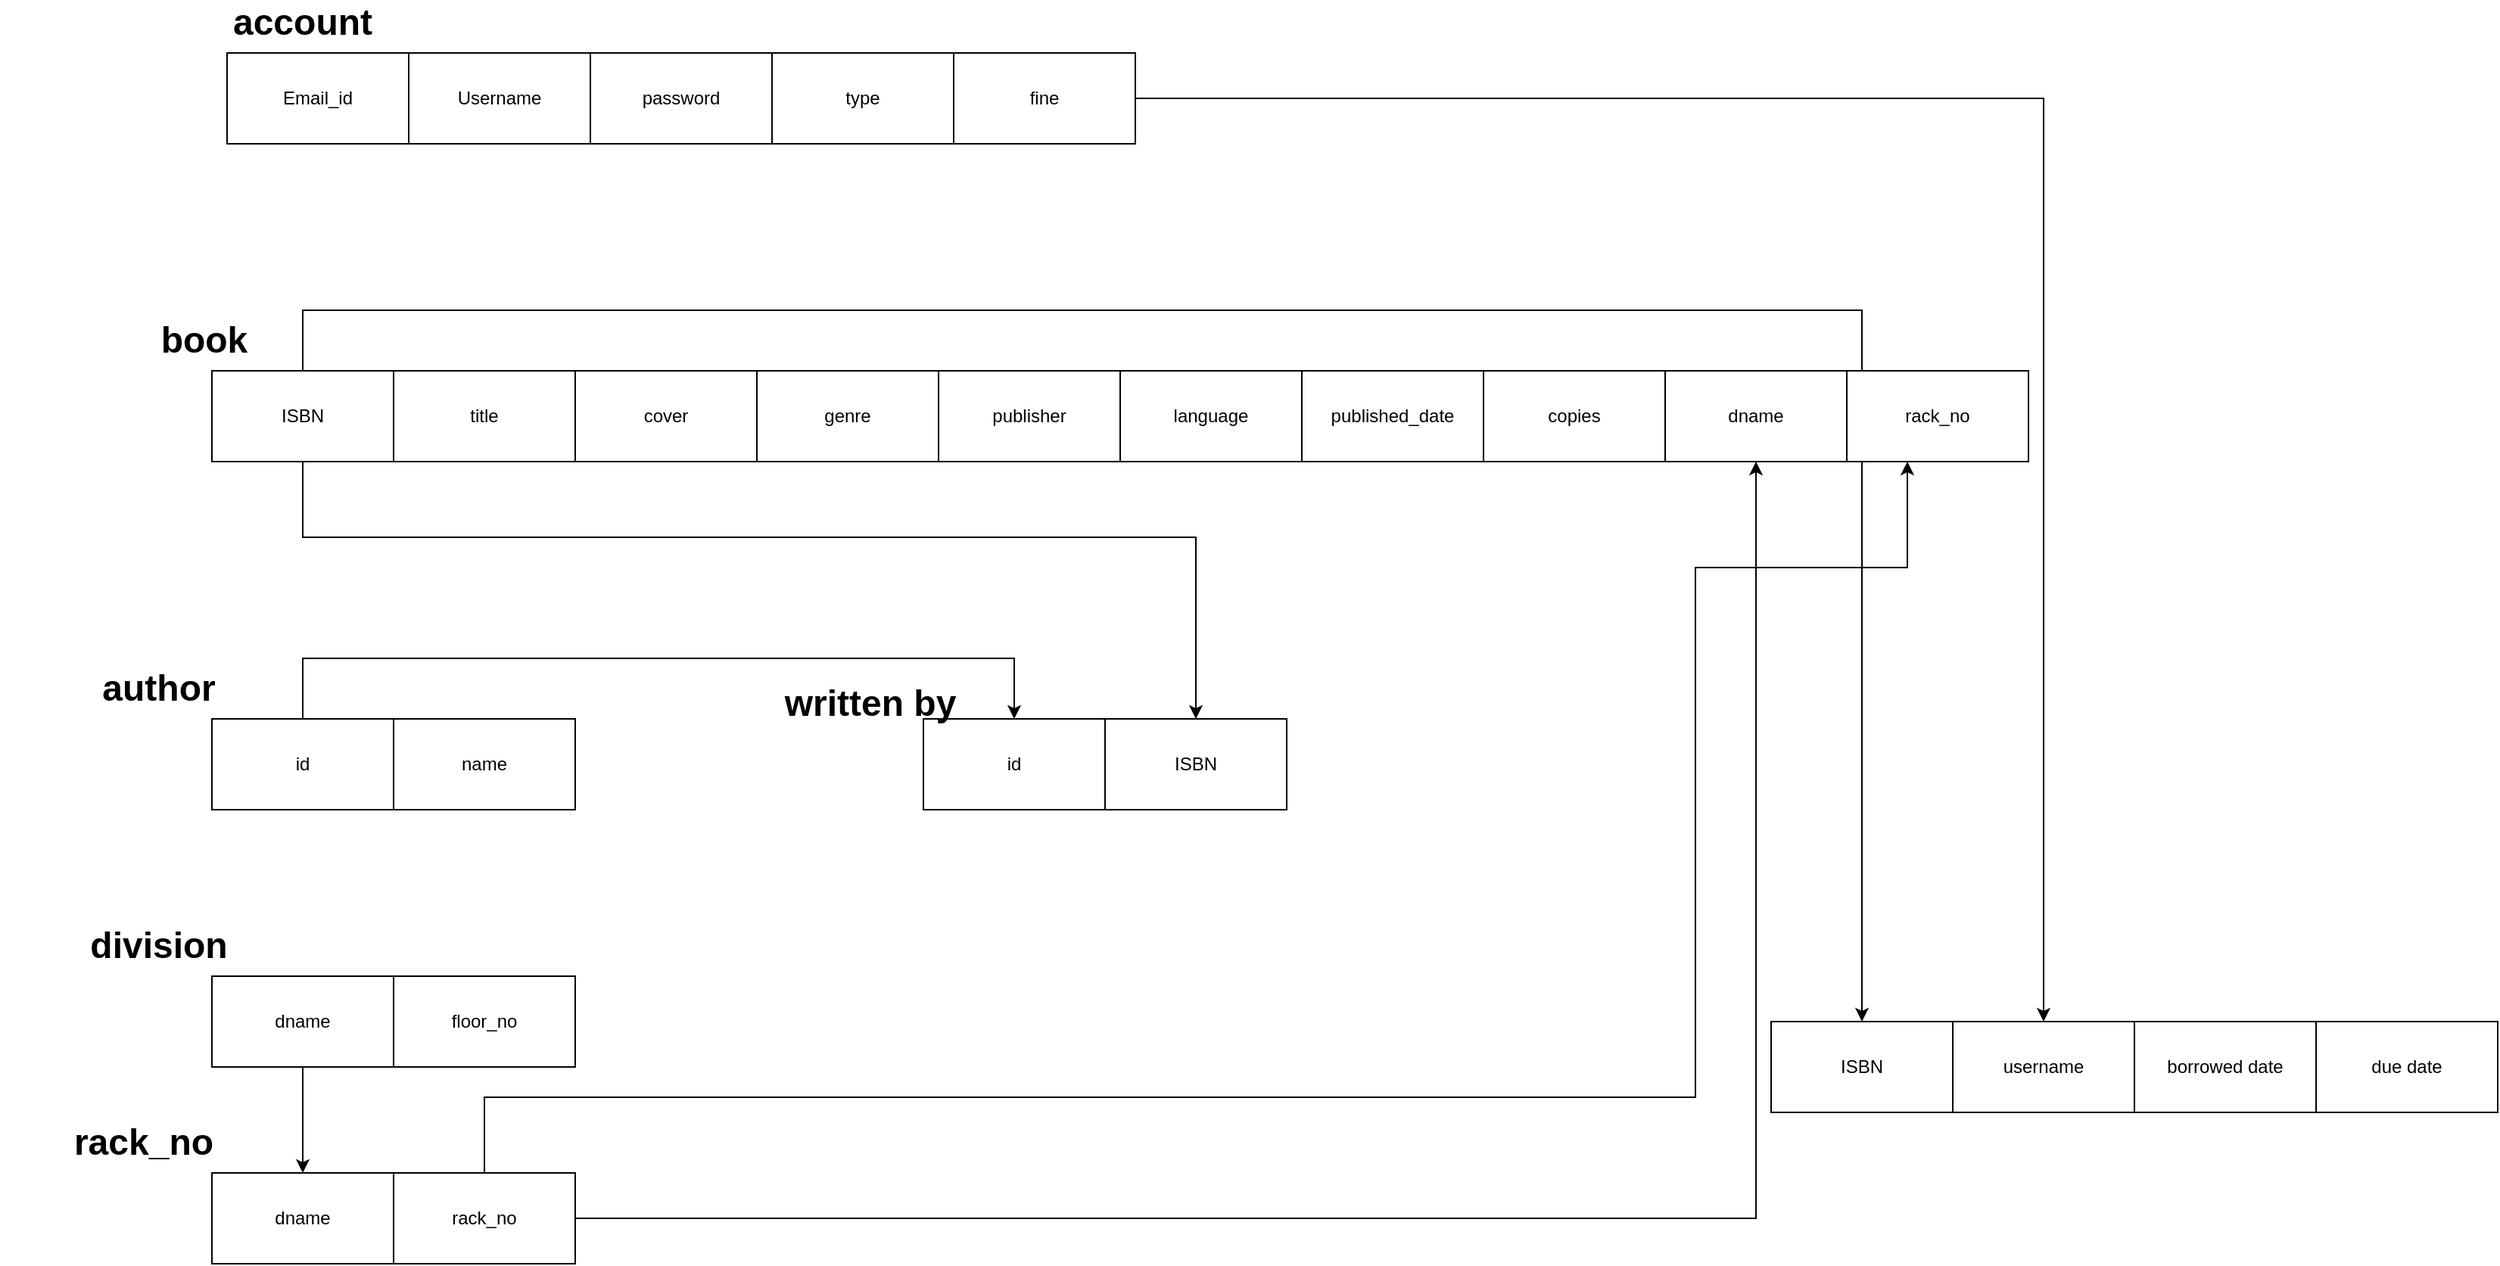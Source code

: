 <mxfile version="14.4.2" type="github">
  <diagram id="1VPJ3Hd9lF6UjsSATq8r" name="Page-1">
    <mxGraphModel dx="2300" dy="661" grid="1" gridSize="10" guides="1" tooltips="1" connect="1" arrows="1" fold="1" page="1" pageScale="1" pageWidth="850" pageHeight="1100" math="0" shadow="0">
      <root>
        <mxCell id="0" />
        <mxCell id="1" parent="0" />
        <mxCell id="znPlxjw7haN4OXwRD-w--1" value="Email_id" style="rounded=0;whiteSpace=wrap;html=1;" vertex="1" parent="1">
          <mxGeometry x="130" y="300" width="120" height="60" as="geometry" />
        </mxCell>
        <mxCell id="znPlxjw7haN4OXwRD-w--44" style="edgeStyle=orthogonalEdgeStyle;rounded=0;orthogonalLoop=1;jettySize=auto;html=1;entryX=0.5;entryY=0;entryDx=0;entryDy=0;" edge="1" parent="1" source="znPlxjw7haN4OXwRD-w--2" target="znPlxjw7haN4OXwRD-w--40">
          <mxGeometry relative="1" as="geometry" />
        </mxCell>
        <mxCell id="znPlxjw7haN4OXwRD-w--2" value="Username" style="rounded=0;whiteSpace=wrap;html=1;" vertex="1" parent="1">
          <mxGeometry x="250" y="300" width="120" height="60" as="geometry" />
        </mxCell>
        <mxCell id="znPlxjw7haN4OXwRD-w--3" value="password" style="rounded=0;whiteSpace=wrap;html=1;" vertex="1" parent="1">
          <mxGeometry x="370" y="300" width="120" height="60" as="geometry" />
        </mxCell>
        <mxCell id="znPlxjw7haN4OXwRD-w--35" style="edgeStyle=orthogonalEdgeStyle;rounded=0;orthogonalLoop=1;jettySize=auto;html=1;entryX=0.5;entryY=0;entryDx=0;entryDy=0;" edge="1" parent="1" source="znPlxjw7haN4OXwRD-w--13" target="znPlxjw7haN4OXwRD-w--33">
          <mxGeometry relative="1" as="geometry">
            <Array as="points">
              <mxPoint x="180" y="620" />
              <mxPoint x="770" y="620" />
            </Array>
          </mxGeometry>
        </mxCell>
        <mxCell id="znPlxjw7haN4OXwRD-w--43" style="edgeStyle=orthogonalEdgeStyle;rounded=0;orthogonalLoop=1;jettySize=auto;html=1;entryX=0.5;entryY=0;entryDx=0;entryDy=0;" edge="1" parent="1" source="znPlxjw7haN4OXwRD-w--13" target="znPlxjw7haN4OXwRD-w--39">
          <mxGeometry relative="1" as="geometry">
            <Array as="points">
              <mxPoint x="180" y="470" />
              <mxPoint x="1210" y="470" />
            </Array>
          </mxGeometry>
        </mxCell>
        <mxCell id="znPlxjw7haN4OXwRD-w--13" value="ISBN" style="rounded=0;whiteSpace=wrap;html=1;" vertex="1" parent="1">
          <mxGeometry x="120" y="510" width="120" height="60" as="geometry" />
        </mxCell>
        <mxCell id="znPlxjw7haN4OXwRD-w--14" value="title" style="rounded=0;whiteSpace=wrap;html=1;" vertex="1" parent="1">
          <mxGeometry x="240" y="510" width="120" height="60" as="geometry" />
        </mxCell>
        <mxCell id="znPlxjw7haN4OXwRD-w--15" value="cover" style="rounded=0;whiteSpace=wrap;html=1;" vertex="1" parent="1">
          <mxGeometry x="360" y="510" width="120" height="60" as="geometry" />
        </mxCell>
        <mxCell id="znPlxjw7haN4OXwRD-w--16" value="genre" style="rounded=0;whiteSpace=wrap;html=1;" vertex="1" parent="1">
          <mxGeometry x="480" y="510" width="120" height="60" as="geometry" />
        </mxCell>
        <mxCell id="znPlxjw7haN4OXwRD-w--17" value="publisher" style="rounded=0;whiteSpace=wrap;html=1;" vertex="1" parent="1">
          <mxGeometry x="600" y="510" width="120" height="60" as="geometry" />
        </mxCell>
        <mxCell id="znPlxjw7haN4OXwRD-w--18" value="language" style="rounded=0;whiteSpace=wrap;html=1;" vertex="1" parent="1">
          <mxGeometry x="720" y="510" width="120" height="60" as="geometry" />
        </mxCell>
        <mxCell id="znPlxjw7haN4OXwRD-w--19" value="published_date" style="rounded=0;whiteSpace=wrap;html=1;" vertex="1" parent="1">
          <mxGeometry x="840" y="510" width="120" height="60" as="geometry" />
        </mxCell>
        <mxCell id="znPlxjw7haN4OXwRD-w--20" value="copies" style="rounded=0;whiteSpace=wrap;html=1;" vertex="1" parent="1">
          <mxGeometry x="960" y="510" width="120" height="60" as="geometry" />
        </mxCell>
        <mxCell id="znPlxjw7haN4OXwRD-w--36" style="edgeStyle=orthogonalEdgeStyle;rounded=0;orthogonalLoop=1;jettySize=auto;html=1;entryX=0.5;entryY=0;entryDx=0;entryDy=0;" edge="1" parent="1" source="znPlxjw7haN4OXwRD-w--22" target="znPlxjw7haN4OXwRD-w--32">
          <mxGeometry relative="1" as="geometry">
            <Array as="points">
              <mxPoint x="180" y="700" />
              <mxPoint x="650" y="700" />
            </Array>
          </mxGeometry>
        </mxCell>
        <mxCell id="znPlxjw7haN4OXwRD-w--22" value="id" style="rounded=0;whiteSpace=wrap;html=1;" vertex="1" parent="1">
          <mxGeometry x="120" y="740" width="120" height="60" as="geometry" />
        </mxCell>
        <mxCell id="znPlxjw7haN4OXwRD-w--23" value="name" style="rounded=0;whiteSpace=wrap;html=1;" vertex="1" parent="1">
          <mxGeometry x="240" y="740" width="120" height="60" as="geometry" />
        </mxCell>
        <mxCell id="znPlxjw7haN4OXwRD-w--31" style="edgeStyle=orthogonalEdgeStyle;rounded=0;orthogonalLoop=1;jettySize=auto;html=1;entryX=0.5;entryY=0;entryDx=0;entryDy=0;" edge="1" parent="1" source="znPlxjw7haN4OXwRD-w--24" target="znPlxjw7haN4OXwRD-w--28">
          <mxGeometry relative="1" as="geometry" />
        </mxCell>
        <mxCell id="znPlxjw7haN4OXwRD-w--24" value="dname" style="rounded=0;whiteSpace=wrap;html=1;" vertex="1" parent="1">
          <mxGeometry x="120" y="910" width="120" height="60" as="geometry" />
        </mxCell>
        <mxCell id="znPlxjw7haN4OXwRD-w--25" value="floor_no" style="rounded=0;whiteSpace=wrap;html=1;" vertex="1" parent="1">
          <mxGeometry x="240" y="910" width="120" height="60" as="geometry" />
        </mxCell>
        <mxCell id="znPlxjw7haN4OXwRD-w--26" value="type" style="rounded=0;whiteSpace=wrap;html=1;" vertex="1" parent="1">
          <mxGeometry x="490" y="300" width="120" height="60" as="geometry" />
        </mxCell>
        <mxCell id="znPlxjw7haN4OXwRD-w--27" value="fine" style="rounded=0;whiteSpace=wrap;html=1;" vertex="1" parent="1">
          <mxGeometry x="610" y="300" width="120" height="60" as="geometry" />
        </mxCell>
        <mxCell id="znPlxjw7haN4OXwRD-w--55" style="edgeStyle=orthogonalEdgeStyle;rounded=0;orthogonalLoop=1;jettySize=auto;html=1;" edge="1" parent="1" source="znPlxjw7haN4OXwRD-w--28" target="znPlxjw7haN4OXwRD-w--37">
          <mxGeometry relative="1" as="geometry" />
        </mxCell>
        <mxCell id="znPlxjw7haN4OXwRD-w--28" value="dname" style="rounded=0;whiteSpace=wrap;html=1;" vertex="1" parent="1">
          <mxGeometry x="120" y="1040" width="120" height="60" as="geometry" />
        </mxCell>
        <mxCell id="znPlxjw7haN4OXwRD-w--54" style="edgeStyle=orthogonalEdgeStyle;rounded=0;orthogonalLoop=1;jettySize=auto;html=1;" edge="1" parent="1" source="znPlxjw7haN4OXwRD-w--29">
          <mxGeometry relative="1" as="geometry">
            <mxPoint x="1240" y="570" as="targetPoint" />
            <Array as="points">
              <mxPoint x="300" y="990" />
              <mxPoint x="1100" y="990" />
              <mxPoint x="1100" y="640" />
              <mxPoint x="1240" y="640" />
            </Array>
          </mxGeometry>
        </mxCell>
        <mxCell id="znPlxjw7haN4OXwRD-w--29" value="rack_no" style="rounded=0;whiteSpace=wrap;html=1;" vertex="1" parent="1">
          <mxGeometry x="240" y="1040" width="120" height="60" as="geometry" />
        </mxCell>
        <mxCell id="znPlxjw7haN4OXwRD-w--32" value="id" style="rounded=0;whiteSpace=wrap;html=1;" vertex="1" parent="1">
          <mxGeometry x="590" y="740" width="120" height="60" as="geometry" />
        </mxCell>
        <mxCell id="znPlxjw7haN4OXwRD-w--33" value="ISBN" style="rounded=0;whiteSpace=wrap;html=1;" vertex="1" parent="1">
          <mxGeometry x="710" y="740" width="120" height="60" as="geometry" />
        </mxCell>
        <mxCell id="znPlxjw7haN4OXwRD-w--37" value="dname" style="rounded=0;whiteSpace=wrap;html=1;" vertex="1" parent="1">
          <mxGeometry x="1080" y="510" width="120" height="60" as="geometry" />
        </mxCell>
        <mxCell id="znPlxjw7haN4OXwRD-w--39" value="ISBN" style="rounded=0;whiteSpace=wrap;html=1;" vertex="1" parent="1">
          <mxGeometry x="1150" y="940" width="120" height="60" as="geometry" />
        </mxCell>
        <mxCell id="znPlxjw7haN4OXwRD-w--40" value="username" style="rounded=0;whiteSpace=wrap;html=1;" vertex="1" parent="1">
          <mxGeometry x="1270" y="940" width="120" height="60" as="geometry" />
        </mxCell>
        <mxCell id="znPlxjw7haN4OXwRD-w--41" value="borrowed date" style="rounded=0;whiteSpace=wrap;html=1;" vertex="1" parent="1">
          <mxGeometry x="1390" y="940" width="120" height="60" as="geometry" />
        </mxCell>
        <mxCell id="znPlxjw7haN4OXwRD-w--42" value="due date" style="rounded=0;whiteSpace=wrap;html=1;" vertex="1" parent="1">
          <mxGeometry x="1510" y="940" width="120" height="60" as="geometry" />
        </mxCell>
        <mxCell id="znPlxjw7haN4OXwRD-w--47" value="&lt;b&gt;&lt;font style=&quot;font-size: 24px&quot;&gt;account&lt;/font&gt;&lt;/b&gt;" style="text;html=1;strokeColor=none;fillColor=none;align=center;verticalAlign=middle;whiteSpace=wrap;rounded=0;" vertex="1" parent="1">
          <mxGeometry x="85" y="270" width="190" height="20" as="geometry" />
        </mxCell>
        <mxCell id="znPlxjw7haN4OXwRD-w--48" value="&lt;b&gt;&lt;font style=&quot;font-size: 24px&quot;&gt;book&lt;/font&gt;&lt;/b&gt;" style="text;html=1;strokeColor=none;fillColor=none;align=center;verticalAlign=middle;whiteSpace=wrap;rounded=0;" vertex="1" parent="1">
          <mxGeometry x="20" y="480" width="190" height="20" as="geometry" />
        </mxCell>
        <mxCell id="znPlxjw7haN4OXwRD-w--50" value="&lt;b&gt;&lt;font style=&quot;font-size: 24px&quot;&gt;author&lt;/font&gt;&lt;/b&gt;" style="text;html=1;strokeColor=none;fillColor=none;align=center;verticalAlign=middle;whiteSpace=wrap;rounded=0;" vertex="1" parent="1">
          <mxGeometry x="-10" y="710" width="190" height="20" as="geometry" />
        </mxCell>
        <mxCell id="znPlxjw7haN4OXwRD-w--51" value="&lt;b&gt;&lt;font style=&quot;font-size: 24px&quot;&gt;written by&lt;/font&gt;&lt;/b&gt;" style="text;html=1;strokeColor=none;fillColor=none;align=center;verticalAlign=middle;whiteSpace=wrap;rounded=0;" vertex="1" parent="1">
          <mxGeometry x="460" y="720" width="190" height="20" as="geometry" />
        </mxCell>
        <mxCell id="znPlxjw7haN4OXwRD-w--52" value="&lt;b&gt;&lt;font style=&quot;font-size: 24px&quot;&gt;division&lt;/font&gt;&lt;/b&gt;" style="text;html=1;strokeColor=none;fillColor=none;align=center;verticalAlign=middle;whiteSpace=wrap;rounded=0;" vertex="1" parent="1">
          <mxGeometry x="-10" y="880" width="190" height="20" as="geometry" />
        </mxCell>
        <mxCell id="znPlxjw7haN4OXwRD-w--53" value="&lt;b&gt;&lt;font style=&quot;font-size: 24px&quot;&gt;rack_no&lt;/font&gt;&lt;/b&gt;" style="text;html=1;strokeColor=none;fillColor=none;align=center;verticalAlign=middle;whiteSpace=wrap;rounded=0;" vertex="1" parent="1">
          <mxGeometry x="-20" y="1010" width="190" height="20" as="geometry" />
        </mxCell>
        <mxCell id="znPlxjw7haN4OXwRD-w--56" value="rack_no" style="rounded=0;whiteSpace=wrap;html=1;" vertex="1" parent="1">
          <mxGeometry x="1200" y="510" width="120" height="60" as="geometry" />
        </mxCell>
      </root>
    </mxGraphModel>
  </diagram>
</mxfile>
